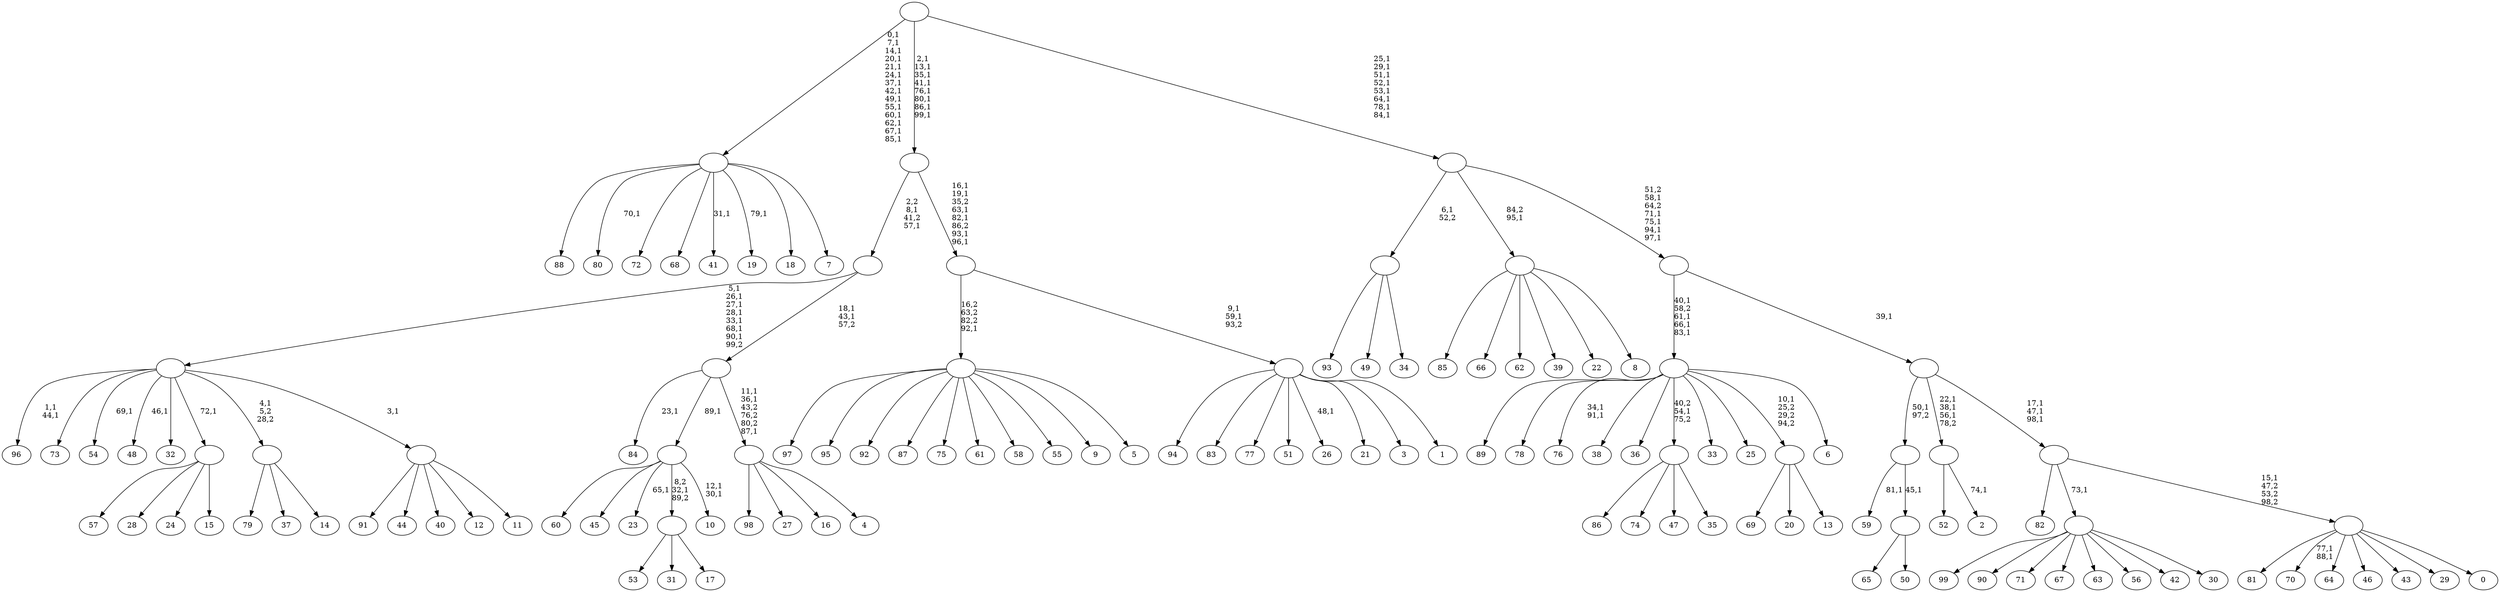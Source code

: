 digraph T {
	200 [label="99"]
	199 [label="98"]
	198 [label="97"]
	197 [label="96"]
	194 [label="95"]
	193 [label="94"]
	192 [label="93"]
	191 [label="92"]
	190 [label="91"]
	189 [label="90"]
	188 [label="89"]
	187 [label="88"]
	186 [label="87"]
	185 [label="86"]
	184 [label="85"]
	183 [label="84"]
	181 [label="83"]
	180 [label="82"]
	179 [label="81"]
	178 [label="80"]
	176 [label="79"]
	175 [label="78"]
	174 [label="77"]
	173 [label="76"]
	170 [label="75"]
	169 [label="74"]
	168 [label="73"]
	167 [label="72"]
	166 [label="71"]
	165 [label="70"]
	162 [label="69"]
	161 [label="68"]
	160 [label="67"]
	159 [label="66"]
	158 [label="65"]
	157 [label="64"]
	156 [label="63"]
	155 [label="62"]
	154 [label="61"]
	153 [label="60"]
	152 [label="59"]
	150 [label="58"]
	149 [label="57"]
	148 [label="56"]
	147 [label="55"]
	146 [label="54"]
	144 [label="53"]
	143 [label="52"]
	142 [label="51"]
	141 [label="50"]
	140 [label=""]
	139 [label=""]
	138 [label="49"]
	137 [label="48"]
	135 [label="47"]
	134 [label="46"]
	133 [label="45"]
	132 [label="44"]
	131 [label="43"]
	130 [label="42"]
	129 [label="41"]
	127 [label="40"]
	126 [label="39"]
	125 [label="38"]
	124 [label="37"]
	123 [label="36"]
	122 [label="35"]
	121 [label=""]
	120 [label="34"]
	119 [label=""]
	118 [label="33"]
	117 [label="32"]
	116 [label="31"]
	115 [label="30"]
	114 [label=""]
	113 [label="29"]
	112 [label="28"]
	111 [label="27"]
	110 [label="26"]
	108 [label="25"]
	107 [label="24"]
	106 [label="23"]
	104 [label="22"]
	103 [label="21"]
	102 [label="20"]
	101 [label="19"]
	99 [label="18"]
	98 [label="17"]
	97 [label=""]
	96 [label="16"]
	95 [label="15"]
	94 [label=""]
	93 [label="14"]
	92 [label=""]
	91 [label="13"]
	90 [label=""]
	89 [label="12"]
	88 [label="11"]
	87 [label=""]
	86 [label=""]
	79 [label="10"]
	76 [label=""]
	75 [label="9"]
	74 [label="8"]
	73 [label=""]
	72 [label="7"]
	71 [label=""]
	57 [label="6"]
	56 [label=""]
	52 [label="5"]
	51 [label=""]
	50 [label="4"]
	49 [label=""]
	46 [label=""]
	44 [label=""]
	42 [label="3"]
	41 [label="2"]
	39 [label=""]
	36 [label="1"]
	35 [label=""]
	33 [label=""]
	27 [label=""]
	19 [label="0"]
	18 [label=""]
	17 [label=""]
	14 [label=""]
	13 [label=""]
	8 [label=""]
	0 [label=""]
	140 -> 158 [label=""]
	140 -> 141 [label=""]
	139 -> 152 [label="81,1"]
	139 -> 140 [label="45,1"]
	121 -> 185 [label=""]
	121 -> 169 [label=""]
	121 -> 135 [label=""]
	121 -> 122 [label=""]
	119 -> 192 [label=""]
	119 -> 138 [label=""]
	119 -> 120 [label=""]
	114 -> 200 [label=""]
	114 -> 189 [label=""]
	114 -> 166 [label=""]
	114 -> 160 [label=""]
	114 -> 156 [label=""]
	114 -> 148 [label=""]
	114 -> 130 [label=""]
	114 -> 115 [label=""]
	97 -> 144 [label=""]
	97 -> 116 [label=""]
	97 -> 98 [label=""]
	94 -> 149 [label=""]
	94 -> 112 [label=""]
	94 -> 107 [label=""]
	94 -> 95 [label=""]
	92 -> 176 [label=""]
	92 -> 124 [label=""]
	92 -> 93 [label=""]
	90 -> 162 [label=""]
	90 -> 102 [label=""]
	90 -> 91 [label=""]
	87 -> 190 [label=""]
	87 -> 132 [label=""]
	87 -> 127 [label=""]
	87 -> 89 [label=""]
	87 -> 88 [label=""]
	86 -> 137 [label="46,1"]
	86 -> 146 [label="69,1"]
	86 -> 197 [label="1,1\n44,1"]
	86 -> 168 [label=""]
	86 -> 117 [label=""]
	86 -> 94 [label="72,1"]
	86 -> 92 [label="4,1\n5,2\n28,2"]
	86 -> 87 [label="3,1"]
	76 -> 79 [label="12,1\n30,1"]
	76 -> 106 [label="65,1"]
	76 -> 153 [label=""]
	76 -> 133 [label=""]
	76 -> 97 [label="8,2\n32,1\n89,2"]
	73 -> 184 [label=""]
	73 -> 159 [label=""]
	73 -> 155 [label=""]
	73 -> 126 [label=""]
	73 -> 104 [label=""]
	73 -> 74 [label=""]
	71 -> 101 [label="79,1"]
	71 -> 129 [label="31,1"]
	71 -> 178 [label="70,1"]
	71 -> 187 [label=""]
	71 -> 167 [label=""]
	71 -> 161 [label=""]
	71 -> 99 [label=""]
	71 -> 72 [label=""]
	56 -> 173 [label="34,1\n91,1"]
	56 -> 188 [label=""]
	56 -> 175 [label=""]
	56 -> 125 [label=""]
	56 -> 123 [label=""]
	56 -> 121 [label="40,2\n54,1\n75,2"]
	56 -> 118 [label=""]
	56 -> 108 [label=""]
	56 -> 90 [label="10,1\n25,2\n29,2\n94,2"]
	56 -> 57 [label=""]
	51 -> 198 [label=""]
	51 -> 194 [label=""]
	51 -> 191 [label=""]
	51 -> 186 [label=""]
	51 -> 170 [label=""]
	51 -> 154 [label=""]
	51 -> 150 [label=""]
	51 -> 147 [label=""]
	51 -> 75 [label=""]
	51 -> 52 [label=""]
	49 -> 199 [label=""]
	49 -> 111 [label=""]
	49 -> 96 [label=""]
	49 -> 50 [label=""]
	46 -> 49 [label="11,1\n36,1\n43,2\n76,2\n80,2\n87,1"]
	46 -> 183 [label="23,1"]
	46 -> 76 [label="89,1"]
	44 -> 46 [label="18,1\n43,1\n57,2"]
	44 -> 86 [label="5,1\n26,1\n27,1\n28,1\n33,1\n68,1\n90,1\n99,2"]
	39 -> 41 [label="74,1"]
	39 -> 143 [label=""]
	35 -> 110 [label="48,1"]
	35 -> 193 [label=""]
	35 -> 181 [label=""]
	35 -> 174 [label=""]
	35 -> 142 [label=""]
	35 -> 103 [label=""]
	35 -> 42 [label=""]
	35 -> 36 [label=""]
	33 -> 35 [label="9,1\n59,1\n93,2"]
	33 -> 51 [label="16,2\n63,2\n82,2\n92,1"]
	27 -> 33 [label="16,1\n19,1\n35,2\n63,1\n82,1\n86,2\n93,1\n96,1"]
	27 -> 44 [label="2,2\n8,1\n41,2\n57,1"]
	18 -> 165 [label="77,1\n88,1"]
	18 -> 179 [label=""]
	18 -> 157 [label=""]
	18 -> 134 [label=""]
	18 -> 131 [label=""]
	18 -> 113 [label=""]
	18 -> 19 [label=""]
	17 -> 180 [label=""]
	17 -> 114 [label="73,1"]
	17 -> 18 [label="15,1\n47,2\n53,2\n98,2"]
	14 -> 17 [label="17,1\n47,1\n98,1"]
	14 -> 39 [label="22,1\n38,1\n56,1\n78,2"]
	14 -> 139 [label="50,1\n97,2"]
	13 -> 56 [label="40,1\n58,2\n61,1\n66,1\n83,1"]
	13 -> 14 [label="39,1"]
	8 -> 13 [label="51,2\n58,1\n64,2\n71,1\n75,1\n94,1\n97,1"]
	8 -> 119 [label="6,1\n52,2"]
	8 -> 73 [label="84,2\n95,1"]
	0 -> 8 [label="25,1\n29,1\n51,1\n52,1\n53,1\n64,1\n78,1\n84,1"]
	0 -> 27 [label="2,1\n13,1\n35,1\n41,1\n76,1\n80,1\n86,1\n99,1"]
	0 -> 71 [label="0,1\n7,1\n14,1\n20,1\n21,1\n24,1\n37,1\n42,1\n49,1\n55,1\n60,1\n62,1\n67,1\n85,1"]
}
